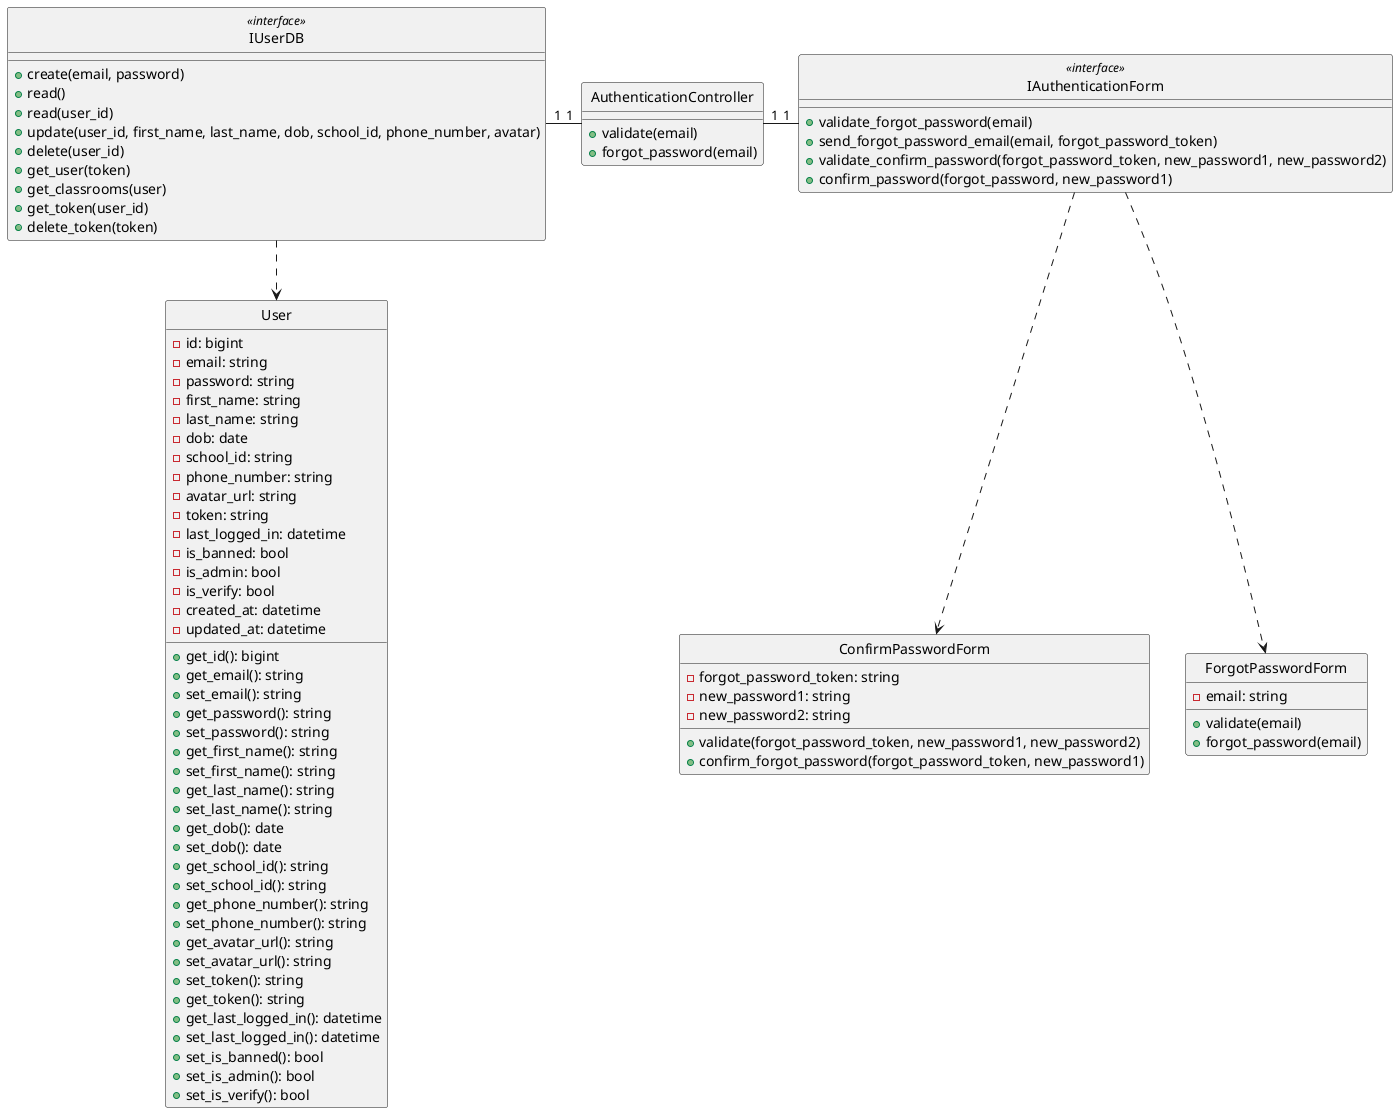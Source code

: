 @startuml createClass

class User {
    - id: bigint
    - email: string
    - password: string
    - first_name: string
    - last_name: string
    - dob: date
    - school_id: string
    - phone_number: string
    - avatar_url: string
    - token: string
    - last_logged_in: datetime
    - is_banned: bool
    - is_admin: bool
    - is_verify: bool
    - created_at: datetime
    - updated_at: datetime

    + get_id(): bigint
    + get_email(): string
    + set_email(): string
    + get_password(): string
    + set_password(): string
    + get_first_name(): string
    + set_first_name(): string
    + get_last_name(): string
    + set_last_name(): string
    + get_dob(): date
    + set_dob(): date
    + get_school_id(): string
    + set_school_id(): string
    + get_phone_number(): string
    + set_phone_number(): string
    + get_avatar_url(): string
    + set_avatar_url(): string
    + set_token(): string
    + get_token(): string
    + get_last_logged_in(): datetime
    + set_last_logged_in(): datetime
    + set_is_banned(): bool
    + set_is_admin(): bool
    + set_is_verify(): bool
}

class IUserDB <<interface>> {
    + create(email, password)
    + read()
    + read(user_id)
    + update(user_id, first_name, last_name, dob, school_id, phone_number, avatar)
    + delete(user_id)
    + get_user(token)
    + get_classrooms(user)
    + get_token(user_id)
    + delete_token(token)
}

class ForgotPasswordForm {
    - email: string

    + validate(email)
    + forgot_password(email)
}

class ConfirmPasswordForm {
    - forgot_password_token: string
    - new_password1: string
    - new_password2: string

    + validate(forgot_password_token, new_password1, new_password2)
    + confirm_forgot_password(forgot_password_token, new_password1)
}

class IAuthenticationForm <<interface>> {
    + validate_forgot_password(email)
    + send_forgot_password_email(email, forgot_password_token)
    + validate_confirm_password(forgot_password_token, new_password1, new_password2)
    + confirm_password(forgot_password, new_password1)
}

class AuthenticationController {
    + validate(email)
    + forgot_password(email)
}

hide User circle
hide IUserDB <<interface>> circle
hide ForgotPasswordForm circle
hide ConfirmPasswordForm circle
hide IAuthenticationForm <<interface>> circle
hide AuthenticationController circle

IUserDB -down.> User
IAuthenticationForm .down.> ForgotPasswordForm
IAuthenticationForm .down.> ConfirmPasswordForm
AuthenticationController "1"-left-"1" IUserDB
IAuthenticationForm "1"-left-"1" AuthenticationController

@enduml
